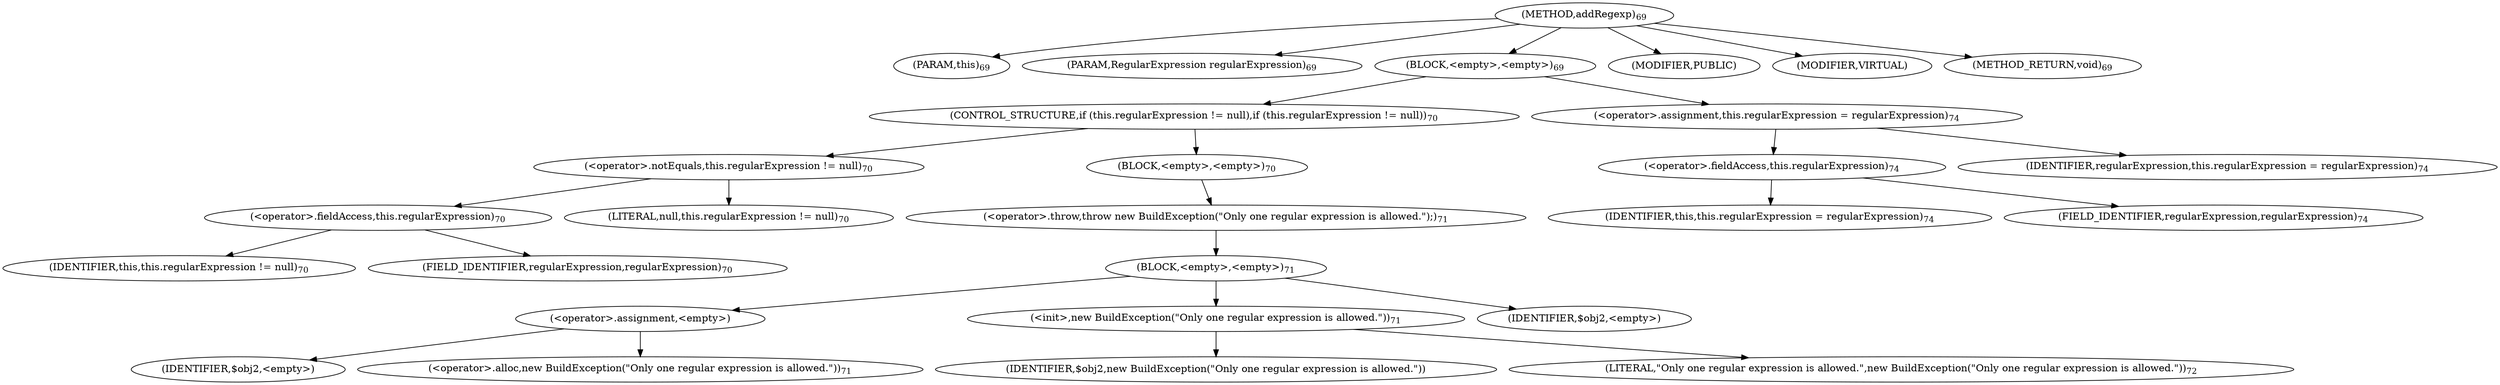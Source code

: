 digraph "addRegexp" {  
"79" [label = <(METHOD,addRegexp)<SUB>69</SUB>> ]
"6" [label = <(PARAM,this)<SUB>69</SUB>> ]
"80" [label = <(PARAM,RegularExpression regularExpression)<SUB>69</SUB>> ]
"81" [label = <(BLOCK,&lt;empty&gt;,&lt;empty&gt;)<SUB>69</SUB>> ]
"82" [label = <(CONTROL_STRUCTURE,if (this.regularExpression != null),if (this.regularExpression != null))<SUB>70</SUB>> ]
"83" [label = <(&lt;operator&gt;.notEquals,this.regularExpression != null)<SUB>70</SUB>> ]
"84" [label = <(&lt;operator&gt;.fieldAccess,this.regularExpression)<SUB>70</SUB>> ]
"5" [label = <(IDENTIFIER,this,this.regularExpression != null)<SUB>70</SUB>> ]
"85" [label = <(FIELD_IDENTIFIER,regularExpression,regularExpression)<SUB>70</SUB>> ]
"86" [label = <(LITERAL,null,this.regularExpression != null)<SUB>70</SUB>> ]
"87" [label = <(BLOCK,&lt;empty&gt;,&lt;empty&gt;)<SUB>70</SUB>> ]
"88" [label = <(&lt;operator&gt;.throw,throw new BuildException(&quot;Only one regular expression is allowed.&quot;);)<SUB>71</SUB>> ]
"89" [label = <(BLOCK,&lt;empty&gt;,&lt;empty&gt;)<SUB>71</SUB>> ]
"90" [label = <(&lt;operator&gt;.assignment,&lt;empty&gt;)> ]
"91" [label = <(IDENTIFIER,$obj2,&lt;empty&gt;)> ]
"92" [label = <(&lt;operator&gt;.alloc,new BuildException(&quot;Only one regular expression is allowed.&quot;))<SUB>71</SUB>> ]
"93" [label = <(&lt;init&gt;,new BuildException(&quot;Only one regular expression is allowed.&quot;))<SUB>71</SUB>> ]
"94" [label = <(IDENTIFIER,$obj2,new BuildException(&quot;Only one regular expression is allowed.&quot;))> ]
"95" [label = <(LITERAL,&quot;Only one regular expression is allowed.&quot;,new BuildException(&quot;Only one regular expression is allowed.&quot;))<SUB>72</SUB>> ]
"96" [label = <(IDENTIFIER,$obj2,&lt;empty&gt;)> ]
"97" [label = <(&lt;operator&gt;.assignment,this.regularExpression = regularExpression)<SUB>74</SUB>> ]
"98" [label = <(&lt;operator&gt;.fieldAccess,this.regularExpression)<SUB>74</SUB>> ]
"7" [label = <(IDENTIFIER,this,this.regularExpression = regularExpression)<SUB>74</SUB>> ]
"99" [label = <(FIELD_IDENTIFIER,regularExpression,regularExpression)<SUB>74</SUB>> ]
"100" [label = <(IDENTIFIER,regularExpression,this.regularExpression = regularExpression)<SUB>74</SUB>> ]
"101" [label = <(MODIFIER,PUBLIC)> ]
"102" [label = <(MODIFIER,VIRTUAL)> ]
"103" [label = <(METHOD_RETURN,void)<SUB>69</SUB>> ]
  "79" -> "6" 
  "79" -> "80" 
  "79" -> "81" 
  "79" -> "101" 
  "79" -> "102" 
  "79" -> "103" 
  "81" -> "82" 
  "81" -> "97" 
  "82" -> "83" 
  "82" -> "87" 
  "83" -> "84" 
  "83" -> "86" 
  "84" -> "5" 
  "84" -> "85" 
  "87" -> "88" 
  "88" -> "89" 
  "89" -> "90" 
  "89" -> "93" 
  "89" -> "96" 
  "90" -> "91" 
  "90" -> "92" 
  "93" -> "94" 
  "93" -> "95" 
  "97" -> "98" 
  "97" -> "100" 
  "98" -> "7" 
  "98" -> "99" 
}
